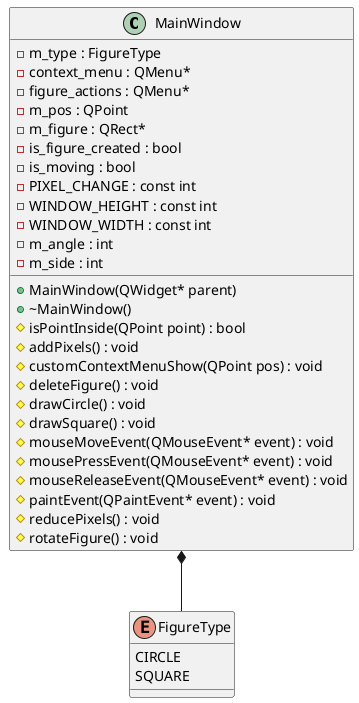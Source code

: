 @startuml





/' Objects '/

class MainWindow {
	+MainWindow(QWidget* parent)
	+~MainWindow()
	-m_type : FigureType
	-context_menu : QMenu*
	-figure_actions : QMenu*
	-m_pos : QPoint
	-m_figure : QRect*
	#isPointInside(QPoint point) : bool
	-is_figure_created : bool
	-is_moving : bool
	-PIXEL_CHANGE : const int
	-WINDOW_HEIGHT : const int
	-WINDOW_WIDTH : const int
	-m_angle : int
	-m_side : int
	#addPixels() : void
	#customContextMenuShow(QPoint pos) : void
	#deleteFigure() : void
	#drawCircle() : void
	#drawSquare() : void
	#mouseMoveEvent(QMouseEvent* event) : void
	#mousePressEvent(QMouseEvent* event) : void
	#mouseReleaseEvent(QMouseEvent* event) : void
	#paintEvent(QPaintEvent* event) : void
	#reducePixels() : void
	#rotateFigure() : void
}


enum FigureType {
	CIRCLE
	SQUARE
}





/' Inheritance relationships '/




/' Aggregation relationships '/

.MainWindow *-- .FigureType






/' Nested objects '/



@enduml
